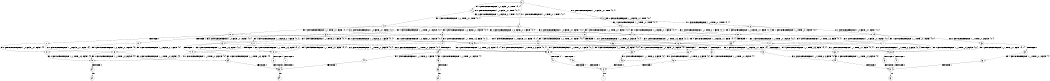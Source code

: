 digraph BCG {
size = "7, 10.5";
center = TRUE;
node [shape = circle];
0 [peripheries = 2];
0 -> 1 [label = "EX !0 !ATOMIC_EXCH_BRANCH (1, +0, FALSE, +0, 1, TRUE) !{0, 1}"];
0 -> 2 [label = "EX !1 !ATOMIC_EXCH_BRANCH (1, +1, TRUE, +0, 1, TRUE) !{0, 1}"];
0 -> 3 [label = "EX !0 !ATOMIC_EXCH_BRANCH (1, +0, FALSE, +0, 1, TRUE) !{0, 1}"];
1 -> 1 [label = "EX !0 !ATOMIC_EXCH_BRANCH (1, +0, FALSE, +0, 1, TRUE) !{0, 1}"];
1 -> 4 [label = "EX !1 !ATOMIC_EXCH_BRANCH (1, +1, TRUE, +0, 1, TRUE) !{0, 1}"];
1 -> 3 [label = "EX !0 !ATOMIC_EXCH_BRANCH (1, +0, FALSE, +0, 1, TRUE) !{0, 1}"];
2 -> 5 [label = "EX !1 !ATOMIC_EXCH_BRANCH (1, +1, TRUE, +0, 1, FALSE) !{0, 1}"];
2 -> 6 [label = "EX !0 !ATOMIC_EXCH_BRANCH (1, +0, FALSE, +0, 1, FALSE) !{0, 1}"];
2 -> 7 [label = "EX !0 !ATOMIC_EXCH_BRANCH (1, +0, FALSE, +0, 1, FALSE) !{0, 1}"];
3 -> 8 [label = "EX !1 !ATOMIC_EXCH_BRANCH (1, +1, TRUE, +0, 1, TRUE) !{0, 1}"];
3 -> 3 [label = "EX !0 !ATOMIC_EXCH_BRANCH (1, +0, FALSE, +0, 1, TRUE) !{0, 1}"];
3 -> 9 [label = "EX !1 !ATOMIC_EXCH_BRANCH (1, +1, TRUE, +0, 1, TRUE) !{0, 1}"];
4 -> 6 [label = "EX !0 !ATOMIC_EXCH_BRANCH (1, +0, FALSE, +0, 1, FALSE) !{0, 1}"];
4 -> 10 [label = "EX !1 !ATOMIC_EXCH_BRANCH (1, +1, TRUE, +0, 1, FALSE) !{0, 1}"];
4 -> 7 [label = "EX !0 !ATOMIC_EXCH_BRANCH (1, +0, FALSE, +0, 1, FALSE) !{0, 1}"];
5 -> 11 [label = "EX !0 !ATOMIC_EXCH_BRANCH (1, +0, FALSE, +0, 1, FALSE) !{0, 1}"];
5 -> 12 [label = "TERMINATE !1"];
5 -> 13 [label = "EX !0 !ATOMIC_EXCH_BRANCH (1, +0, FALSE, +0, 1, FALSE) !{0, 1}"];
6 -> 14 [label = "EX !0 !ATOMIC_EXCH_BRANCH (1, +1, TRUE, +0, 3, FALSE) !{0, 1}"];
6 -> 15 [label = "EX !1 !ATOMIC_EXCH_BRANCH (1, +1, TRUE, +0, 1, FALSE) !{0, 1}"];
6 -> 16 [label = "EX !0 !ATOMIC_EXCH_BRANCH (1, +1, TRUE, +0, 3, FALSE) !{0, 1}"];
7 -> 17 [label = "EX !1 !ATOMIC_EXCH_BRANCH (1, +1, TRUE, +0, 1, FALSE) !{0, 1}"];
7 -> 16 [label = "EX !0 !ATOMIC_EXCH_BRANCH (1, +1, TRUE, +0, 3, FALSE) !{0, 1}"];
7 -> 18 [label = "EX !1 !ATOMIC_EXCH_BRANCH (1, +1, TRUE, +0, 1, FALSE) !{0, 1}"];
8 -> 19 [label = "EX !0 !ATOMIC_EXCH_BRANCH (1, +0, FALSE, +0, 1, FALSE) !{0, 1}"];
8 -> 20 [label = "EX !1 !ATOMIC_EXCH_BRANCH (1, +1, TRUE, +0, 1, FALSE) !{0, 1}"];
8 -> 7 [label = "EX !0 !ATOMIC_EXCH_BRANCH (1, +0, FALSE, +0, 1, FALSE) !{0, 1}"];
9 -> 20 [label = "EX !1 !ATOMIC_EXCH_BRANCH (1, +1, TRUE, +0, 1, FALSE) !{0, 1}"];
9 -> 7 [label = "EX !0 !ATOMIC_EXCH_BRANCH (1, +0, FALSE, +0, 1, FALSE) !{0, 1}"];
9 -> 21 [label = "EX !1 !ATOMIC_EXCH_BRANCH (1, +1, TRUE, +0, 1, FALSE) !{0, 1}"];
10 -> 11 [label = "EX !0 !ATOMIC_EXCH_BRANCH (1, +0, FALSE, +0, 1, FALSE) !{0, 1}"];
10 -> 22 [label = "TERMINATE !1"];
10 -> 13 [label = "EX !0 !ATOMIC_EXCH_BRANCH (1, +0, FALSE, +0, 1, FALSE) !{0, 1}"];
11 -> 23 [label = "EX !0 !ATOMIC_EXCH_BRANCH (1, +1, TRUE, +0, 3, FALSE) !{0, 1}"];
11 -> 24 [label = "TERMINATE !1"];
11 -> 25 [label = "EX !0 !ATOMIC_EXCH_BRANCH (1, +1, TRUE, +0, 3, FALSE) !{0, 1}"];
12 -> 26 [label = "EX !0 !ATOMIC_EXCH_BRANCH (1, +0, FALSE, +0, 1, FALSE) !{0}"];
12 -> 27 [label = "EX !0 !ATOMIC_EXCH_BRANCH (1, +0, FALSE, +0, 1, FALSE) !{0}"];
13 -> 25 [label = "EX !0 !ATOMIC_EXCH_BRANCH (1, +1, TRUE, +0, 3, FALSE) !{0, 1}"];
13 -> 28 [label = "TERMINATE !1"];
14 -> 23 [label = "EX !1 !ATOMIC_EXCH_BRANCH (1, +1, TRUE, +0, 1, FALSE) !{0, 1}"];
14 -> 29 [label = "TERMINATE !0"];
15 -> 23 [label = "EX !0 !ATOMIC_EXCH_BRANCH (1, +1, TRUE, +0, 3, FALSE) !{0, 1}"];
15 -> 24 [label = "TERMINATE !1"];
15 -> 25 [label = "EX !0 !ATOMIC_EXCH_BRANCH (1, +1, TRUE, +0, 3, FALSE) !{0, 1}"];
16 -> 30 [label = "EX !1 !ATOMIC_EXCH_BRANCH (1, +1, TRUE, +0, 1, FALSE) !{0, 1}"];
16 -> 25 [label = "EX !1 !ATOMIC_EXCH_BRANCH (1, +1, TRUE, +0, 1, FALSE) !{0, 1}"];
16 -> 31 [label = "TERMINATE !0"];
17 -> 30 [label = "EX !0 !ATOMIC_EXCH_BRANCH (1, +1, TRUE, +0, 3, FALSE) !{0, 1}"];
17 -> 32 [label = "TERMINATE !1"];
17 -> 25 [label = "EX !0 !ATOMIC_EXCH_BRANCH (1, +1, TRUE, +0, 3, FALSE) !{0, 1}"];
18 -> 25 [label = "EX !0 !ATOMIC_EXCH_BRANCH (1, +1, TRUE, +0, 3, FALSE) !{0, 1}"];
18 -> 28 [label = "TERMINATE !1"];
19 -> 33 [label = "EX !0 !ATOMIC_EXCH_BRANCH (1, +1, TRUE, +0, 3, FALSE) !{0, 1}"];
19 -> 17 [label = "EX !1 !ATOMIC_EXCH_BRANCH (1, +1, TRUE, +0, 1, FALSE) !{0, 1}"];
19 -> 16 [label = "EX !0 !ATOMIC_EXCH_BRANCH (1, +1, TRUE, +0, 3, FALSE) !{0, 1}"];
20 -> 34 [label = "EX !0 !ATOMIC_EXCH_BRANCH (1, +0, FALSE, +0, 1, FALSE) !{0, 1}"];
20 -> 35 [label = "TERMINATE !1"];
20 -> 13 [label = "EX !0 !ATOMIC_EXCH_BRANCH (1, +0, FALSE, +0, 1, FALSE) !{0, 1}"];
21 -> 13 [label = "EX !0 !ATOMIC_EXCH_BRANCH (1, +0, FALSE, +0, 1, FALSE) !{0, 1}"];
21 -> 36 [label = "TERMINATE !1"];
22 -> 26 [label = "EX !0 !ATOMIC_EXCH_BRANCH (1, +0, FALSE, +0, 1, FALSE) !{0}"];
22 -> 27 [label = "EX !0 !ATOMIC_EXCH_BRANCH (1, +0, FALSE, +0, 1, FALSE) !{0}"];
23 -> 37 [label = "TERMINATE !0"];
23 -> 38 [label = "TERMINATE !1"];
24 -> 39 [label = "EX !0 !ATOMIC_EXCH_BRANCH (1, +1, TRUE, +0, 3, FALSE) !{0}"];
24 -> 40 [label = "EX !0 !ATOMIC_EXCH_BRANCH (1, +1, TRUE, +0, 3, FALSE) !{0}"];
25 -> 41 [label = "TERMINATE !0"];
25 -> 42 [label = "TERMINATE !1"];
26 -> 39 [label = "EX !0 !ATOMIC_EXCH_BRANCH (1, +1, TRUE, +0, 3, FALSE) !{0}"];
26 -> 40 [label = "EX !0 !ATOMIC_EXCH_BRANCH (1, +1, TRUE, +0, 3, FALSE) !{0}"];
27 -> 40 [label = "EX !0 !ATOMIC_EXCH_BRANCH (1, +1, TRUE, +0, 3, FALSE) !{0}"];
28 -> 43 [label = "EX !0 !ATOMIC_EXCH_BRANCH (1, +1, TRUE, +0, 3, FALSE) !{0}"];
29 -> 44 [label = "EX !1 !ATOMIC_EXCH_BRANCH (1, +1, TRUE, +0, 1, FALSE) !{1}"];
29 -> 45 [label = "EX !1 !ATOMIC_EXCH_BRANCH (1, +1, TRUE, +0, 1, FALSE) !{1}"];
30 -> 46 [label = "TERMINATE !0"];
30 -> 47 [label = "TERMINATE !1"];
31 -> 48 [label = "EX !1 !ATOMIC_EXCH_BRANCH (1, +1, TRUE, +0, 1, FALSE) !{1}"];
32 -> 49 [label = "EX !0 !ATOMIC_EXCH_BRANCH (1, +1, TRUE, +0, 3, FALSE) !{0}"];
33 -> 30 [label = "EX !1 !ATOMIC_EXCH_BRANCH (1, +1, TRUE, +0, 1, FALSE) !{0, 1}"];
33 -> 50 [label = "TERMINATE !0"];
34 -> 30 [label = "EX !0 !ATOMIC_EXCH_BRANCH (1, +1, TRUE, +0, 3, FALSE) !{0, 1}"];
34 -> 32 [label = "TERMINATE !1"];
34 -> 25 [label = "EX !0 !ATOMIC_EXCH_BRANCH (1, +1, TRUE, +0, 3, FALSE) !{0, 1}"];
35 -> 51 [label = "EX !0 !ATOMIC_EXCH_BRANCH (1, +0, FALSE, +0, 1, FALSE) !{0}"];
36 -> 52 [label = "EX !0 !ATOMIC_EXCH_BRANCH (1, +0, FALSE, +0, 1, FALSE) !{0}"];
37 -> 53 [label = "TERMINATE !1"];
38 -> 53 [label = "TERMINATE !0"];
39 -> 53 [label = "TERMINATE !0"];
40 -> 54 [label = "TERMINATE !0"];
41 -> 55 [label = "TERMINATE !1"];
42 -> 55 [label = "TERMINATE !0"];
43 -> 55 [label = "TERMINATE !0"];
44 -> 53 [label = "TERMINATE !1"];
45 -> 56 [label = "TERMINATE !1"];
46 -> 57 [label = "TERMINATE !1"];
47 -> 57 [label = "TERMINATE !0"];
48 -> 55 [label = "TERMINATE !1"];
49 -> 57 [label = "TERMINATE !0"];
50 -> 58 [label = "EX !1 !ATOMIC_EXCH_BRANCH (1, +1, TRUE, +0, 1, FALSE) !{1}"];
51 -> 49 [label = "EX !0 !ATOMIC_EXCH_BRANCH (1, +1, TRUE, +0, 3, FALSE) !{0}"];
52 -> 43 [label = "EX !0 !ATOMIC_EXCH_BRANCH (1, +1, TRUE, +0, 3, FALSE) !{0}"];
53 -> 59 [label = "exit"];
54 -> 60 [label = "exit"];
55 -> 61 [label = "exit"];
56 -> 62 [label = "exit"];
57 -> 63 [label = "exit"];
58 -> 57 [label = "TERMINATE !1"];
}
